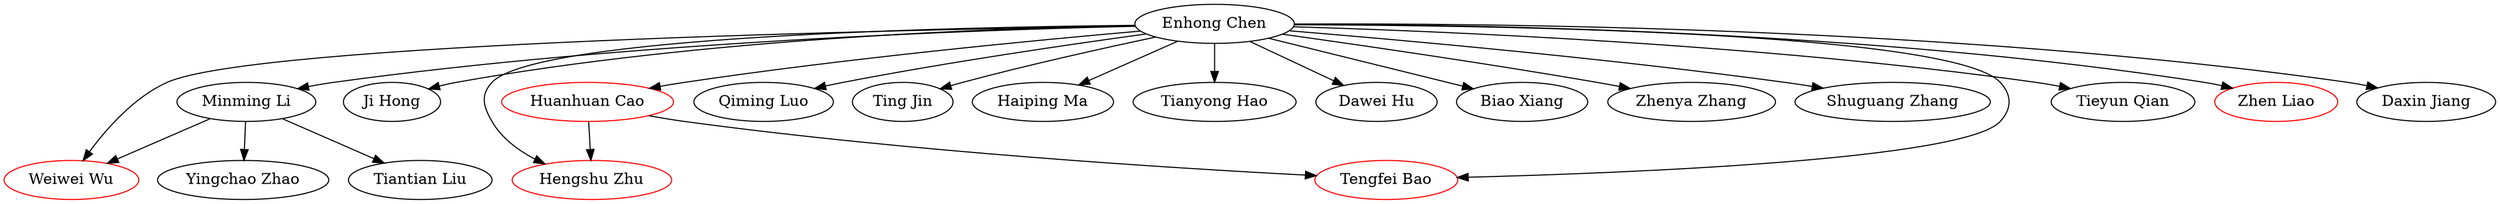 strict digraph G{
"Minming Li" -> "Weiwei Wu"
"Enhong Chen" -> "Ji Hong"
"Huanhuan Cao" -> "Hengshu Zhu"
"Enhong Chen" -> "Qiming Luo"
"Enhong Chen" -> "Huanhuan Cao"
"Enhong Chen" -> "Ting Jin"
"Minming Li" -> "Yingchao Zhao"
"Enhong Chen" -> "Haiping Ma"
"Enhong Chen" -> "Tianyong Hao"
"Enhong Chen" -> "Dawei Hu"
"Enhong Chen" -> "Biao Xiang"
"Minming Li" -> "Tiantian Liu"
"Enhong Chen" -> "Zhenya Zhang"
"Enhong Chen" -> "Shuguang Zhang"
"Enhong Chen" -> "Weiwei Wu"
"Enhong Chen" -> "Tengfei Bao"
"Enhong Chen" -> "Tieyun Qian"
"Enhong Chen" -> "Hengshu Zhu"
"Enhong Chen" -> "Minming Li"
"Huanhuan Cao" -> "Tengfei Bao"
"Enhong Chen" -> "Zhen Liao"
"Enhong Chen" -> "Daxin Jiang"
"Hengshu Zhu" [color = red]"Weiwei Wu" [color = red]"Zhen Liao" [color = red]"Tengfei Bao" [color = red]"Huanhuan Cao" [color = red]}
